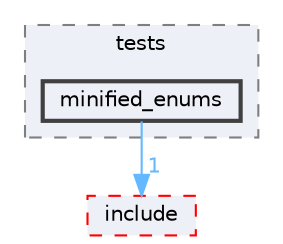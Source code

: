 digraph "flatbuffers/tests/minified_enums"
{
 // LATEX_PDF_SIZE
  bgcolor="transparent";
  edge [fontname=Helvetica,fontsize=10,labelfontname=Helvetica,labelfontsize=10];
  node [fontname=Helvetica,fontsize=10,shape=box,height=0.2,width=0.4];
  compound=true
  subgraph clusterdir_8a29680ac58f070fa77498b7cfb0e5d9 {
    graph [ bgcolor="#edf0f7", pencolor="grey50", label="tests", fontname=Helvetica,fontsize=10 style="filled,dashed", URL="dir_8a29680ac58f070fa77498b7cfb0e5d9.html",tooltip=""]
  dir_cd78e38b4b5c39a2a8efcc393d852fb4 [label="minified_enums", fillcolor="#edf0f7", color="grey25", style="filled,bold", URL="dir_cd78e38b4b5c39a2a8efcc393d852fb4.html",tooltip=""];
  }
  dir_1070400e4fc31576c7133789377210a4 [label="include", fillcolor="#edf0f7", color="red", style="filled,dashed", URL="dir_1070400e4fc31576c7133789377210a4.html",tooltip=""];
  dir_cd78e38b4b5c39a2a8efcc393d852fb4->dir_1070400e4fc31576c7133789377210a4 [headlabel="1", labeldistance=1.5 headhref="dir_000139_000117.html" href="dir_000139_000117.html" color="steelblue1" fontcolor="steelblue1"];
}
